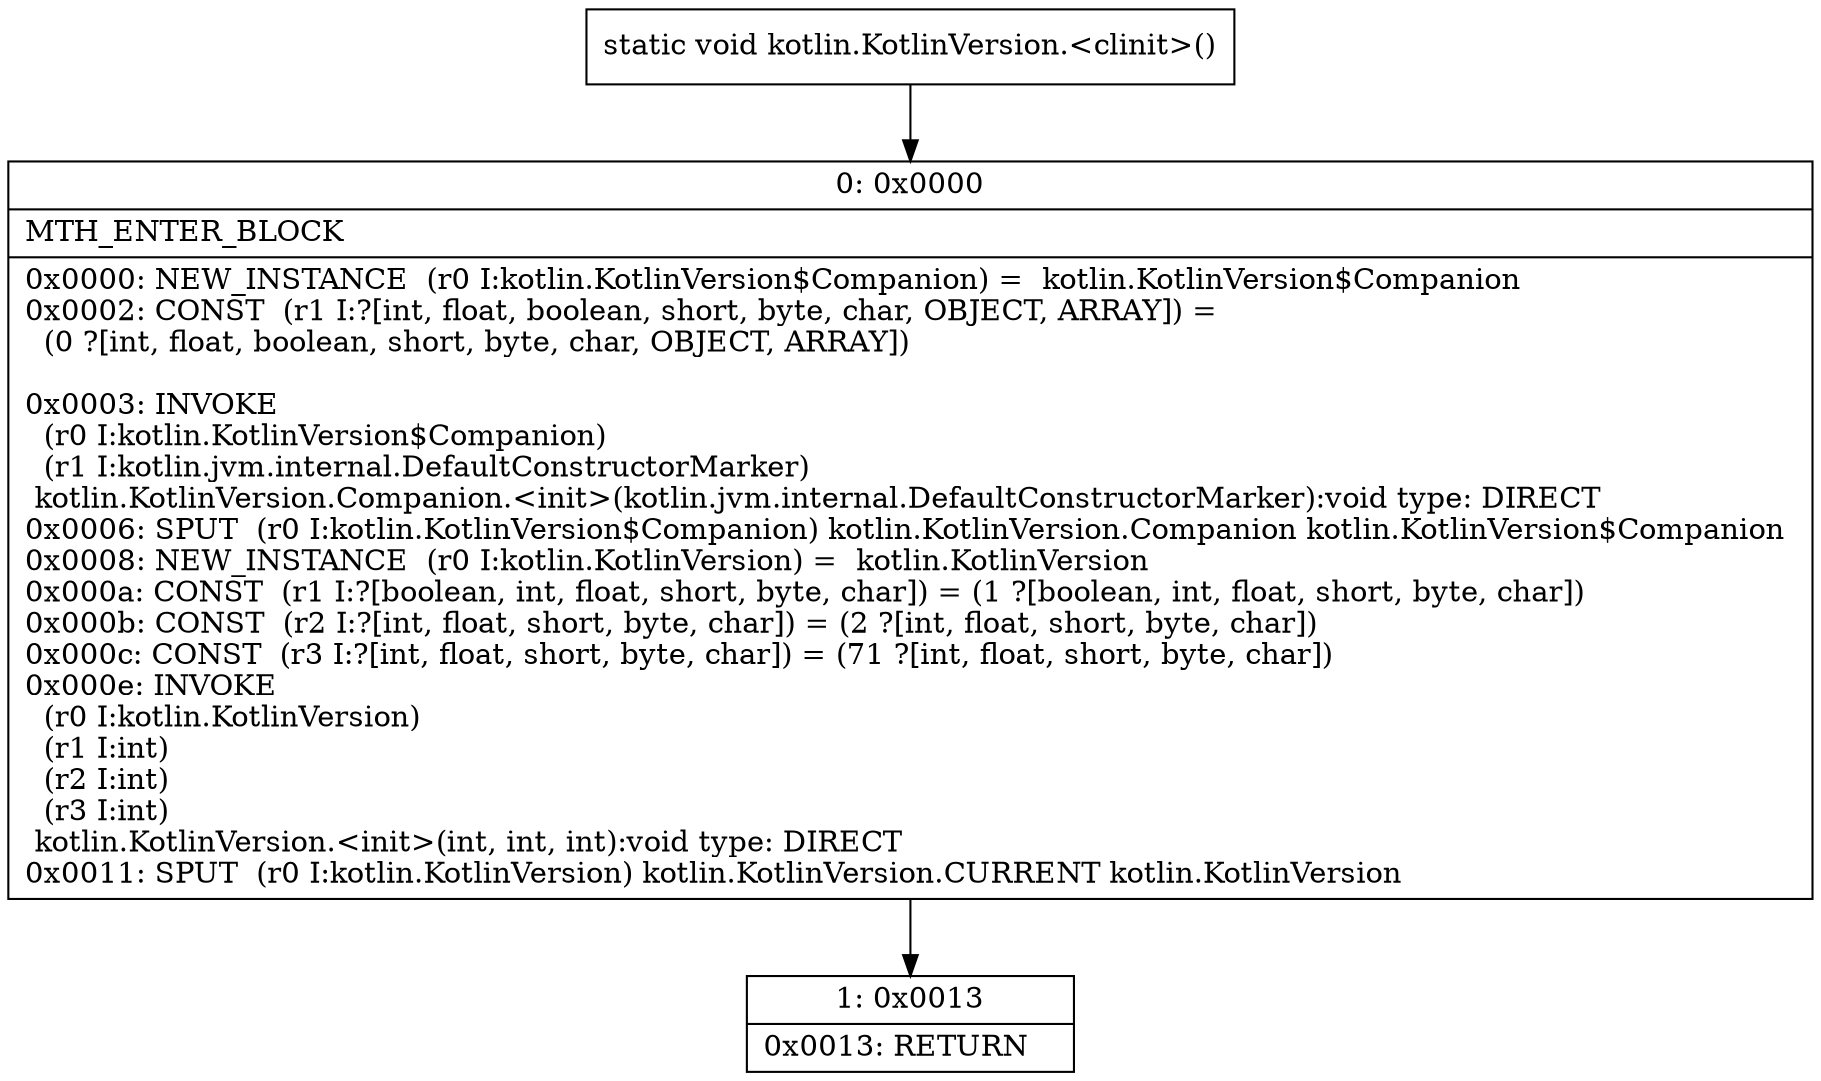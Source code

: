 digraph "CFG forkotlin.KotlinVersion.\<clinit\>()V" {
Node_0 [shape=record,label="{0\:\ 0x0000|MTH_ENTER_BLOCK\l|0x0000: NEW_INSTANCE  (r0 I:kotlin.KotlinVersion$Companion) =  kotlin.KotlinVersion$Companion \l0x0002: CONST  (r1 I:?[int, float, boolean, short, byte, char, OBJECT, ARRAY]) = \l  (0 ?[int, float, boolean, short, byte, char, OBJECT, ARRAY])\l \l0x0003: INVOKE  \l  (r0 I:kotlin.KotlinVersion$Companion)\l  (r1 I:kotlin.jvm.internal.DefaultConstructorMarker)\l kotlin.KotlinVersion.Companion.\<init\>(kotlin.jvm.internal.DefaultConstructorMarker):void type: DIRECT \l0x0006: SPUT  (r0 I:kotlin.KotlinVersion$Companion) kotlin.KotlinVersion.Companion kotlin.KotlinVersion$Companion \l0x0008: NEW_INSTANCE  (r0 I:kotlin.KotlinVersion) =  kotlin.KotlinVersion \l0x000a: CONST  (r1 I:?[boolean, int, float, short, byte, char]) = (1 ?[boolean, int, float, short, byte, char]) \l0x000b: CONST  (r2 I:?[int, float, short, byte, char]) = (2 ?[int, float, short, byte, char]) \l0x000c: CONST  (r3 I:?[int, float, short, byte, char]) = (71 ?[int, float, short, byte, char]) \l0x000e: INVOKE  \l  (r0 I:kotlin.KotlinVersion)\l  (r1 I:int)\l  (r2 I:int)\l  (r3 I:int)\l kotlin.KotlinVersion.\<init\>(int, int, int):void type: DIRECT \l0x0011: SPUT  (r0 I:kotlin.KotlinVersion) kotlin.KotlinVersion.CURRENT kotlin.KotlinVersion \l}"];
Node_1 [shape=record,label="{1\:\ 0x0013|0x0013: RETURN   \l}"];
MethodNode[shape=record,label="{static void kotlin.KotlinVersion.\<clinit\>() }"];
MethodNode -> Node_0;
Node_0 -> Node_1;
}

